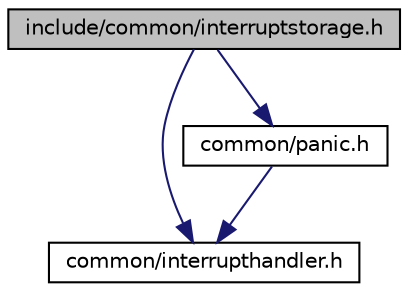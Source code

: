 digraph "include/common/interruptstorage.h"
{
  bgcolor="transparent";
  edge [fontname="Helvetica",fontsize="10",labelfontname="Helvetica",labelfontsize="10"];
  node [fontname="Helvetica",fontsize="10",shape=record];
  Node1 [label="include/common/interruptstorage.h",height=0.2,width=0.4,color="black", fillcolor="grey75", style="filled", fontcolor="black"];
  Node1 -> Node2 [color="midnightblue",fontsize="10",style="solid",fontname="Helvetica"];
  Node2 [label="common/interrupthandler.h",height=0.2,width=0.4,color="black",URL="$interrupthandler_8h.html"];
  Node1 -> Node3 [color="midnightblue",fontsize="10",style="solid",fontname="Helvetica"];
  Node3 [label="common/panic.h",height=0.2,width=0.4,color="black",URL="$panic_8h.html"];
  Node3 -> Node2 [color="midnightblue",fontsize="10",style="solid",fontname="Helvetica"];
}
